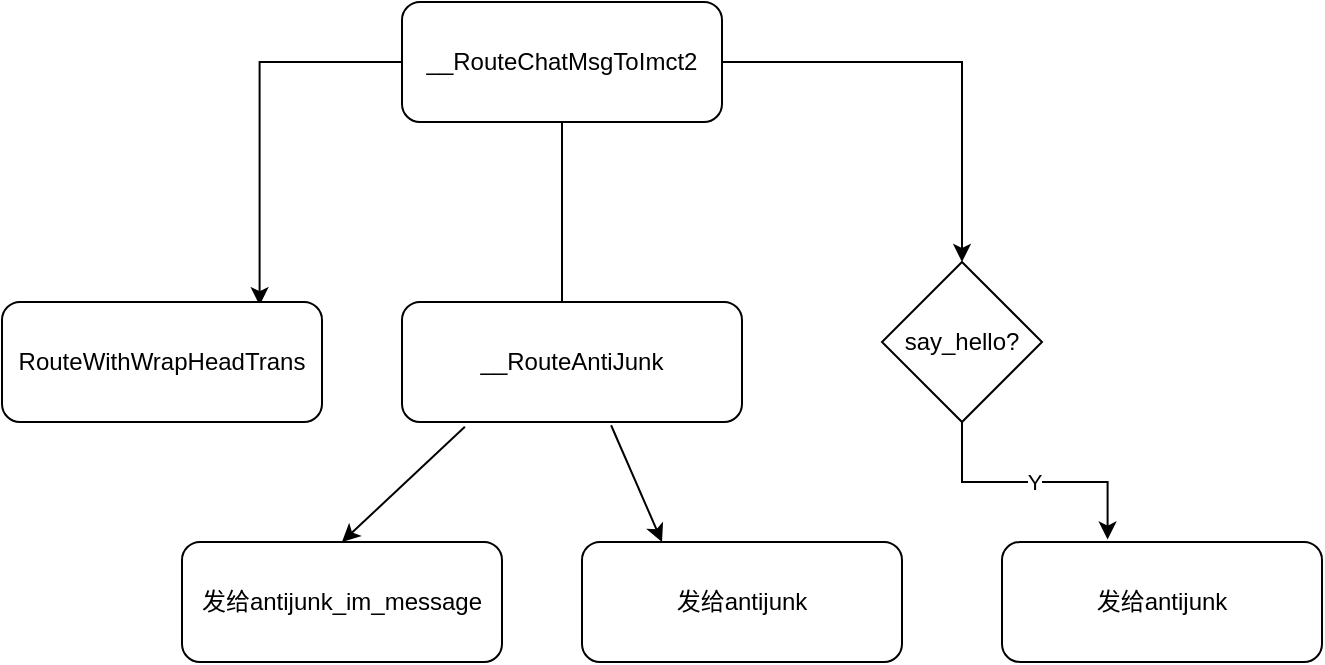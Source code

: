 <mxfile version="20.1.1" type="github">
  <diagram id="yphX4xKqaYW0BlBW5Wfc" name="Page-1">
    <mxGraphModel dx="1550" dy="859" grid="1" gridSize="10" guides="1" tooltips="1" connect="1" arrows="1" fold="1" page="1" pageScale="1" pageWidth="827" pageHeight="1169" math="0" shadow="0">
      <root>
        <mxCell id="0" />
        <mxCell id="1" parent="0" />
        <mxCell id="rtN0075uIEMTSkTaX8qy-11" style="edgeStyle=orthogonalEdgeStyle;rounded=0;orthogonalLoop=1;jettySize=auto;html=1;entryX=0.805;entryY=0.027;entryDx=0;entryDy=0;entryPerimeter=0;" edge="1" parent="1" source="rtN0075uIEMTSkTaX8qy-1" target="rtN0075uIEMTSkTaX8qy-2">
          <mxGeometry relative="1" as="geometry" />
        </mxCell>
        <mxCell id="rtN0075uIEMTSkTaX8qy-12" style="edgeStyle=orthogonalEdgeStyle;rounded=0;orthogonalLoop=1;jettySize=auto;html=1;" edge="1" parent="1" source="rtN0075uIEMTSkTaX8qy-1">
          <mxGeometry relative="1" as="geometry">
            <mxPoint x="280" y="220" as="targetPoint" />
          </mxGeometry>
        </mxCell>
        <mxCell id="rtN0075uIEMTSkTaX8qy-13" style="edgeStyle=orthogonalEdgeStyle;rounded=0;orthogonalLoop=1;jettySize=auto;html=1;" edge="1" parent="1" source="rtN0075uIEMTSkTaX8qy-1" target="rtN0075uIEMTSkTaX8qy-14">
          <mxGeometry relative="1" as="geometry">
            <mxPoint x="470" y="140" as="targetPoint" />
          </mxGeometry>
        </mxCell>
        <mxCell id="rtN0075uIEMTSkTaX8qy-1" value="__RouteChatMsgToImct2" style="rounded=1;whiteSpace=wrap;html=1;" vertex="1" parent="1">
          <mxGeometry x="200" y="60" width="160" height="60" as="geometry" />
        </mxCell>
        <mxCell id="rtN0075uIEMTSkTaX8qy-2" value="RouteWithWrapHeadTrans" style="rounded=1;whiteSpace=wrap;html=1;" vertex="1" parent="1">
          <mxGeometry y="210" width="160" height="60" as="geometry" />
        </mxCell>
        <mxCell id="rtN0075uIEMTSkTaX8qy-3" value="__RouteAntiJunk" style="rounded=1;whiteSpace=wrap;html=1;" vertex="1" parent="1">
          <mxGeometry x="200" y="210" width="170" height="60" as="geometry" />
        </mxCell>
        <mxCell id="rtN0075uIEMTSkTaX8qy-4" value="发给antijunk_im_message" style="rounded=1;whiteSpace=wrap;html=1;" vertex="1" parent="1">
          <mxGeometry x="90" y="330" width="160" height="60" as="geometry" />
        </mxCell>
        <mxCell id="rtN0075uIEMTSkTaX8qy-5" value="发给antijunk" style="rounded=1;whiteSpace=wrap;html=1;" vertex="1" parent="1">
          <mxGeometry x="290" y="330" width="160" height="60" as="geometry" />
        </mxCell>
        <mxCell id="rtN0075uIEMTSkTaX8qy-6" value="" style="endArrow=classic;html=1;rounded=0;exitX=0.185;exitY=1.04;exitDx=0;exitDy=0;exitPerimeter=0;entryX=0.5;entryY=0;entryDx=0;entryDy=0;" edge="1" parent="1" source="rtN0075uIEMTSkTaX8qy-3" target="rtN0075uIEMTSkTaX8qy-4">
          <mxGeometry width="50" height="50" relative="1" as="geometry">
            <mxPoint x="210" y="320" as="sourcePoint" />
            <mxPoint x="170" y="320" as="targetPoint" />
          </mxGeometry>
        </mxCell>
        <mxCell id="rtN0075uIEMTSkTaX8qy-7" value="" style="endArrow=classic;html=1;rounded=0;entryX=0.25;entryY=0;entryDx=0;entryDy=0;exitX=0.615;exitY=1.027;exitDx=0;exitDy=0;exitPerimeter=0;" edge="1" parent="1" source="rtN0075uIEMTSkTaX8qy-3" target="rtN0075uIEMTSkTaX8qy-5">
          <mxGeometry width="50" height="50" relative="1" as="geometry">
            <mxPoint x="290" y="320" as="sourcePoint" />
            <mxPoint x="340" y="270" as="targetPoint" />
          </mxGeometry>
        </mxCell>
        <mxCell id="rtN0075uIEMTSkTaX8qy-8" value="发给antijunk" style="rounded=1;whiteSpace=wrap;html=1;" vertex="1" parent="1">
          <mxGeometry x="500" y="330" width="160" height="60" as="geometry" />
        </mxCell>
        <mxCell id="rtN0075uIEMTSkTaX8qy-15" value="Y" style="edgeStyle=orthogonalEdgeStyle;rounded=0;orthogonalLoop=1;jettySize=auto;html=1;exitX=0.5;exitY=1;exitDx=0;exitDy=0;entryX=0.33;entryY=-0.02;entryDx=0;entryDy=0;entryPerimeter=0;" edge="1" parent="1" source="rtN0075uIEMTSkTaX8qy-14" target="rtN0075uIEMTSkTaX8qy-8">
          <mxGeometry relative="1" as="geometry" />
        </mxCell>
        <mxCell id="rtN0075uIEMTSkTaX8qy-14" value="say_hello?" style="rhombus;whiteSpace=wrap;html=1;" vertex="1" parent="1">
          <mxGeometry x="440" y="190" width="80" height="80" as="geometry" />
        </mxCell>
      </root>
    </mxGraphModel>
  </diagram>
</mxfile>
